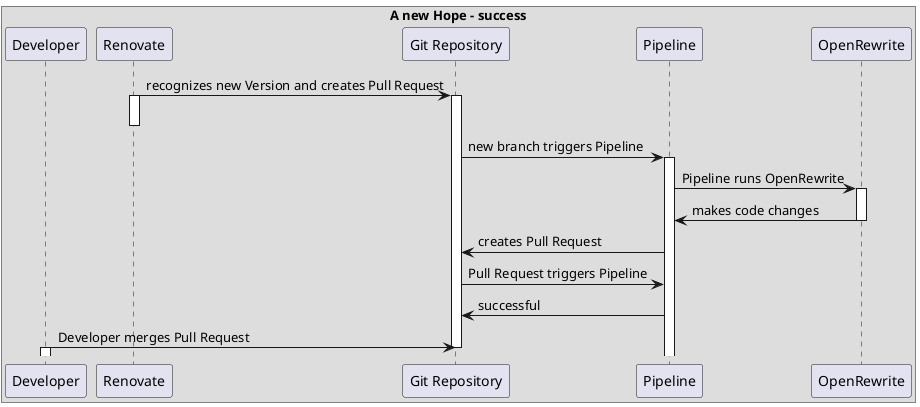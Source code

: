 @startuml
box A new Hope - success
participant Developer

participant Renovate

Renovate -> "Git Repository" : recognizes new Version and creates Pull Request
activate Renovate
activate "Git Repository"
deactivate Renovate

"Git Repository" -> Pipeline : new branch triggers Pipeline
activate Pipeline

Pipeline -> OpenRewrite : Pipeline runs OpenRewrite
activate OpenRewrite

OpenRewrite -> Pipeline : makes code changes
deactivate OpenRewrite

Pipeline -> "Git Repository" : creates Pull Request

"Git Repository" -> Pipeline : Pull Request triggers Pipeline

Pipeline -> "Git Repository" : successful

"Developer" -> "Git Repository" : Developer merges Pull Request
deactivate "Git Repository"
activate Developer
deactivate Developer
end box
@enduml